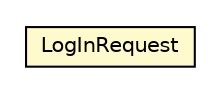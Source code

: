 #!/usr/local/bin/dot
#
# Class diagram 
# Generated by UMLGraph version R5_6-24-gf6e263 (http://www.umlgraph.org/)
#

digraph G {
	edge [fontname="Helvetica",fontsize=10,labelfontname="Helvetica",labelfontsize=10];
	node [fontname="Helvetica",fontsize=10,shape=plaintext];
	nodesep=0.25;
	ranksep=0.5;
	rankdir=LR;
	// com.gwtplatform.carstore.shared.dispatch.LogInRequest
	c223029 [label=<<table title="com.gwtplatform.carstore.shared.dispatch.LogInRequest" border="0" cellborder="1" cellspacing="0" cellpadding="2" port="p" bgcolor="lemonChiffon" href="./LogInRequest.html">
		<tr><td><table border="0" cellspacing="0" cellpadding="1">
<tr><td align="center" balign="center"> LogInRequest </td></tr>
		</table></td></tr>
		</table>>, URL="./LogInRequest.html", fontname="Helvetica", fontcolor="black", fontsize=10.0];
}

